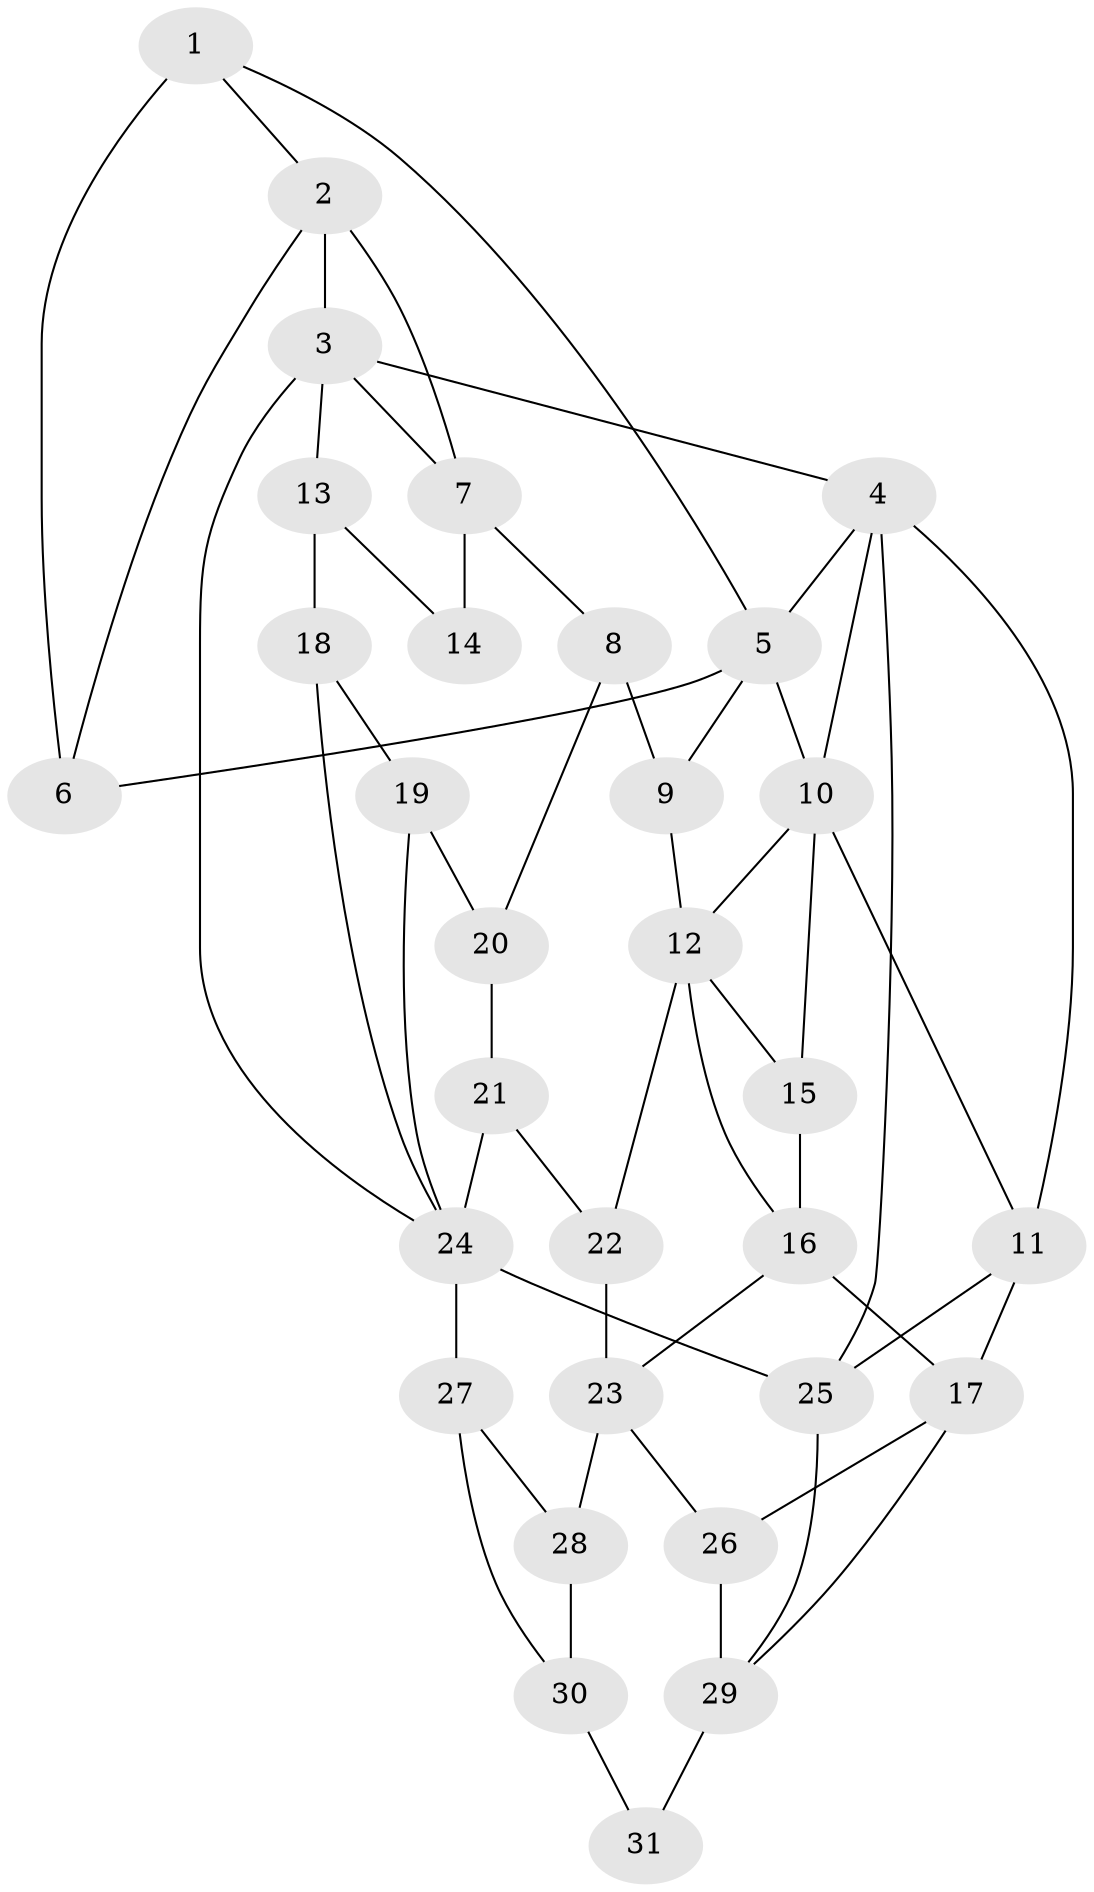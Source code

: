 // original degree distribution, {3: 0.019417475728155338, 4: 0.21359223300970873, 6: 0.18446601941747573, 5: 0.5825242718446602}
// Generated by graph-tools (version 1.1) at 2025/54/03/04/25 22:54:35]
// undirected, 31 vertices, 56 edges
graph export_dot {
  node [color=gray90,style=filled];
  1;
  2;
  3;
  4;
  5;
  6;
  7;
  8;
  9;
  10;
  11;
  12;
  13;
  14;
  15;
  16;
  17;
  18;
  19;
  20;
  21;
  22;
  23;
  24;
  25;
  26;
  27;
  28;
  29;
  30;
  31;
  1 -- 2 [weight=1.0];
  1 -- 5 [weight=1.0];
  1 -- 6 [weight=2.0];
  2 -- 3 [weight=1.0];
  2 -- 6 [weight=1.0];
  2 -- 7 [weight=2.0];
  3 -- 4 [weight=1.0];
  3 -- 7 [weight=1.0];
  3 -- 13 [weight=1.0];
  3 -- 24 [weight=1.0];
  4 -- 5 [weight=1.0];
  4 -- 10 [weight=1.0];
  4 -- 11 [weight=1.0];
  4 -- 25 [weight=1.0];
  5 -- 6 [weight=1.0];
  5 -- 9 [weight=1.0];
  5 -- 10 [weight=1.0];
  7 -- 8 [weight=2.0];
  7 -- 14 [weight=1.0];
  8 -- 9 [weight=1.0];
  8 -- 20 [weight=2.0];
  9 -- 12 [weight=1.0];
  10 -- 11 [weight=1.0];
  10 -- 12 [weight=1.0];
  10 -- 15 [weight=1.0];
  11 -- 17 [weight=2.0];
  11 -- 25 [weight=1.0];
  12 -- 15 [weight=2.0];
  12 -- 16 [weight=1.0];
  12 -- 22 [weight=1.0];
  13 -- 14 [weight=2.0];
  13 -- 18 [weight=2.0];
  15 -- 16 [weight=1.0];
  16 -- 17 [weight=2.0];
  16 -- 23 [weight=1.0];
  17 -- 26 [weight=1.0];
  17 -- 29 [weight=1.0];
  18 -- 19 [weight=2.0];
  18 -- 24 [weight=2.0];
  19 -- 20 [weight=2.0];
  19 -- 24 [weight=1.0];
  20 -- 21 [weight=2.0];
  21 -- 22 [weight=1.0];
  21 -- 24 [weight=2.0];
  22 -- 23 [weight=2.0];
  23 -- 26 [weight=1.0];
  23 -- 28 [weight=2.0];
  24 -- 25 [weight=1.0];
  24 -- 27 [weight=3.0];
  25 -- 29 [weight=1.0];
  26 -- 29 [weight=2.0];
  27 -- 28 [weight=2.0];
  27 -- 30 [weight=1.0];
  28 -- 30 [weight=2.0];
  29 -- 31 [weight=2.0];
  30 -- 31 [weight=2.0];
}
